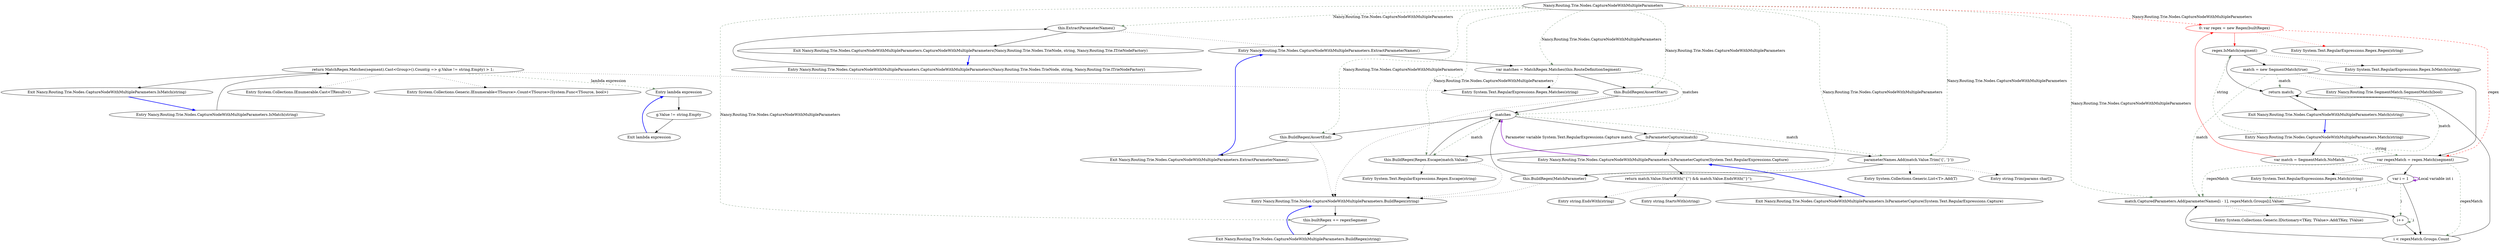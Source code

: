 digraph  {
n50 [label="Nancy.Routing.Trie.Nodes.CaptureNodeWithMultipleParameters", span=""];
n0 [cluster="Nancy.Routing.Trie.Nodes.CaptureNodeWithMultipleParameters.CaptureNodeWithMultipleParameters(Nancy.Routing.Trie.Nodes.TrieNode, string, Nancy.Routing.Trie.ITrieNodeFactory)", label="Entry Nancy.Routing.Trie.Nodes.CaptureNodeWithMultipleParameters.CaptureNodeWithMultipleParameters(Nancy.Routing.Trie.Nodes.TrieNode, string, Nancy.Routing.Trie.ITrieNodeFactory)", span="31-31"];
n1 [cluster="Nancy.Routing.Trie.Nodes.CaptureNodeWithMultipleParameters.CaptureNodeWithMultipleParameters(Nancy.Routing.Trie.Nodes.TrieNode, string, Nancy.Routing.Trie.ITrieNodeFactory)", label="this.ExtractParameterNames()", span="34-34"];
n2 [cluster="Nancy.Routing.Trie.Nodes.CaptureNodeWithMultipleParameters.CaptureNodeWithMultipleParameters(Nancy.Routing.Trie.Nodes.TrieNode, string, Nancy.Routing.Trie.ITrieNodeFactory)", label="Exit Nancy.Routing.Trie.Nodes.CaptureNodeWithMultipleParameters.CaptureNodeWithMultipleParameters(Nancy.Routing.Trie.Nodes.TrieNode, string, Nancy.Routing.Trie.ITrieNodeFactory)", span="31-31"];
n3 [cluster="Nancy.Routing.Trie.Nodes.CaptureNodeWithMultipleParameters.ExtractParameterNames()", label="Entry Nancy.Routing.Trie.Nodes.CaptureNodeWithMultipleParameters.ExtractParameterNames()", span="85-85"];
n4 [cluster="Nancy.Routing.Trie.Nodes.CaptureNodeWithMultipleParameters.IsMatch(string)", label="Entry Nancy.Routing.Trie.Nodes.CaptureNodeWithMultipleParameters.IsMatch(string)", span="42-42"];
n5 [cluster="Nancy.Routing.Trie.Nodes.CaptureNodeWithMultipleParameters.IsMatch(string)", label="return MatchRegex.Matches(segment).Cast<Group>().Count(g => g.Value != string.Empty) > 1;", span="44-44"];
n6 [cluster="Nancy.Routing.Trie.Nodes.CaptureNodeWithMultipleParameters.IsMatch(string)", label="Exit Nancy.Routing.Trie.Nodes.CaptureNodeWithMultipleParameters.IsMatch(string)", span="42-42"];
n7 [cluster="System.Text.RegularExpressions.Regex.Matches(string)", label="Entry System.Text.RegularExpressions.Regex.Matches(string)", span="0-0"];
n8 [cluster="System.Collections.IEnumerable.Cast<TResult>()", label="Entry System.Collections.IEnumerable.Cast<TResult>()", span="0-0"];
n9 [cluster="System.Collections.Generic.IEnumerable<TSource>.Count<TSource>(System.Func<TSource, bool>)", label="Entry System.Collections.Generic.IEnumerable<TSource>.Count<TSource>(System.Func<TSource, bool>)", span="0-0"];
n10 [cluster="lambda expression", label="Entry lambda expression", span="44-44"];
n11 [cluster="lambda expression", label="g.Value != string.Empty", span="44-44"];
n12 [cluster="lambda expression", label="Exit lambda expression", span="44-44"];
n13 [cluster="Nancy.Routing.Trie.Nodes.CaptureNodeWithMultipleParameters.IsParameterCapture(System.Text.RegularExpressions.Capture)", label="Entry Nancy.Routing.Trie.Nodes.CaptureNodeWithMultipleParameters.IsParameterCapture(System.Text.RegularExpressions.Capture)", span="47-47"];
n14 [cluster="Nancy.Routing.Trie.Nodes.CaptureNodeWithMultipleParameters.IsParameterCapture(System.Text.RegularExpressions.Capture)", label="return match.Value.StartsWith(''{'') && match.Value.EndsWith(''}'');", span="49-49"];
n15 [cluster="Nancy.Routing.Trie.Nodes.CaptureNodeWithMultipleParameters.IsParameterCapture(System.Text.RegularExpressions.Capture)", label="Exit Nancy.Routing.Trie.Nodes.CaptureNodeWithMultipleParameters.IsParameterCapture(System.Text.RegularExpressions.Capture)", span="47-47"];
n16 [cluster="string.StartsWith(string)", label="Entry string.StartsWith(string)", span="0-0"];
n17 [cluster="string.EndsWith(string)", label="Entry string.EndsWith(string)", span="0-0"];
n18 [cluster="Nancy.Routing.Trie.Nodes.CaptureNodeWithMultipleParameters.Match(string)", label="Entry Nancy.Routing.Trie.Nodes.CaptureNodeWithMultipleParameters.Match(string)", span="65-65"];
n19 [cluster="Nancy.Routing.Trie.Nodes.CaptureNodeWithMultipleParameters.Match(string)", label="var match = SegmentMatch.NoMatch", span="67-67"];
n21 [cluster="Nancy.Routing.Trie.Nodes.CaptureNodeWithMultipleParameters.Match(string)", label="regex.IsMatch(segment)", span="70-70"];
n23 [cluster="Nancy.Routing.Trie.Nodes.CaptureNodeWithMultipleParameters.Match(string)", label="var regexMatch = regex.Match(segment)", span="73-73"];
n20 [cluster="Nancy.Routing.Trie.Nodes.CaptureNodeWithMultipleParameters.Match(string)", color=red, community=0, label="0: var regex = new Regex(builtRegex)", span="68-68"];
n28 [cluster="Nancy.Routing.Trie.Nodes.CaptureNodeWithMultipleParameters.Match(string)", label="return match;", span="79-79"];
n30 [cluster="System.Text.RegularExpressions.Regex.Regex(string)", label="Entry System.Text.RegularExpressions.Regex.Regex(string)", span="0-0"];
n22 [cluster="Nancy.Routing.Trie.Nodes.CaptureNodeWithMultipleParameters.Match(string)", label="match = new SegmentMatch(true)", span="72-72"];
n31 [cluster="System.Text.RegularExpressions.Regex.IsMatch(string)", label="Entry System.Text.RegularExpressions.Regex.IsMatch(string)", span="0-0"];
n32 [cluster="Nancy.Routing.Trie.SegmentMatch.SegmentMatch(bool)", label="Entry Nancy.Routing.Trie.SegmentMatch.SegmentMatch(bool)", span="26-26"];
n26 [cluster="Nancy.Routing.Trie.Nodes.CaptureNodeWithMultipleParameters.Match(string)", label="match.CapturedParameters.Add(parameterNames[i - 1], regexMatch.Groups[i].Value)", span="76-76"];
n24 [cluster="Nancy.Routing.Trie.Nodes.CaptureNodeWithMultipleParameters.Match(string)", label="var i = 1", span="74-74"];
n33 [cluster="System.Text.RegularExpressions.Regex.Match(string)", label="Entry System.Text.RegularExpressions.Regex.Match(string)", span="0-0"];
n25 [cluster="Nancy.Routing.Trie.Nodes.CaptureNodeWithMultipleParameters.Match(string)", label="i < regexMatch.Groups.Count", span="74-74"];
n27 [cluster="Nancy.Routing.Trie.Nodes.CaptureNodeWithMultipleParameters.Match(string)", label="i++", span="74-74"];
n34 [cluster="System.Collections.Generic.IDictionary<TKey, TValue>.Add(TKey, TValue)", label="Entry System.Collections.Generic.IDictionary<TKey, TValue>.Add(TKey, TValue)", span="0-0"];
n29 [cluster="Nancy.Routing.Trie.Nodes.CaptureNodeWithMultipleParameters.Match(string)", label="Exit Nancy.Routing.Trie.Nodes.CaptureNodeWithMultipleParameters.Match(string)", span="65-65"];
n35 [cluster="Nancy.Routing.Trie.Nodes.CaptureNodeWithMultipleParameters.ExtractParameterNames()", label="var matches = MatchRegex.Matches(this.RouteDefinitionSegment)", span="87-87"];
n36 [cluster="Nancy.Routing.Trie.Nodes.CaptureNodeWithMultipleParameters.ExtractParameterNames()", label="this.BuildRegex(AssertStart)", span="88-88"];
n37 [cluster="Nancy.Routing.Trie.Nodes.CaptureNodeWithMultipleParameters.ExtractParameterNames()", label=matches, span="89-89"];
n44 [cluster="Nancy.Routing.Trie.Nodes.CaptureNodeWithMultipleParameters.BuildRegex(string)", label="Entry Nancy.Routing.Trie.Nodes.CaptureNodeWithMultipleParameters.BuildRegex(string)", span="104-104"];
n38 [cluster="Nancy.Routing.Trie.Nodes.CaptureNodeWithMultipleParameters.ExtractParameterNames()", label="IsParameterCapture(match)", span="91-91"];
n42 [cluster="Nancy.Routing.Trie.Nodes.CaptureNodeWithMultipleParameters.ExtractParameterNames()", label="this.BuildRegex(AssertEnd)", span="101-101"];
n39 [cluster="Nancy.Routing.Trie.Nodes.CaptureNodeWithMultipleParameters.ExtractParameterNames()", label="parameterNames.Add(match.Value.Trim('{', '}'))", span="93-93"];
n41 [cluster="Nancy.Routing.Trie.Nodes.CaptureNodeWithMultipleParameters.ExtractParameterNames()", label="this.BuildRegex(Regex.Escape(match.Value))", span="98-98"];
n40 [cluster="Nancy.Routing.Trie.Nodes.CaptureNodeWithMultipleParameters.ExtractParameterNames()", label="this.BuildRegex(MatchParameter)", span="94-94"];
n45 [cluster="string.Trim(params char[])", label="Entry string.Trim(params char[])", span="0-0"];
n46 [cluster="System.Collections.Generic.List<T>.Add(T)", label="Entry System.Collections.Generic.List<T>.Add(T)", span="0-0"];
n47 [cluster="System.Text.RegularExpressions.Regex.Escape(string)", label="Entry System.Text.RegularExpressions.Regex.Escape(string)", span="0-0"];
n43 [cluster="Nancy.Routing.Trie.Nodes.CaptureNodeWithMultipleParameters.ExtractParameterNames()", label="Exit Nancy.Routing.Trie.Nodes.CaptureNodeWithMultipleParameters.ExtractParameterNames()", span="85-85"];
n48 [cluster="Nancy.Routing.Trie.Nodes.CaptureNodeWithMultipleParameters.BuildRegex(string)", label="this.builtRegex += regexSegment", span="106-106"];
n49 [cluster="Nancy.Routing.Trie.Nodes.CaptureNodeWithMultipleParameters.BuildRegex(string)", label="Exit Nancy.Routing.Trie.Nodes.CaptureNodeWithMultipleParameters.BuildRegex(string)", span="104-104"];
n50 -> n1  [color=darkseagreen4, key=1, label="Nancy.Routing.Trie.Nodes.CaptureNodeWithMultipleParameters", style=dashed];
n50 -> n20  [color=red, key=1, label="Nancy.Routing.Trie.Nodes.CaptureNodeWithMultipleParameters", style=dashed];
n50 -> n26  [color=darkseagreen4, key=1, label="Nancy.Routing.Trie.Nodes.CaptureNodeWithMultipleParameters", style=dashed];
n50 -> n35  [color=darkseagreen4, key=1, label="Nancy.Routing.Trie.Nodes.CaptureNodeWithMultipleParameters", style=dashed];
n50 -> n36  [color=darkseagreen4, key=1, label="Nancy.Routing.Trie.Nodes.CaptureNodeWithMultipleParameters", style=dashed];
n50 -> n39  [color=darkseagreen4, key=1, label="Nancy.Routing.Trie.Nodes.CaptureNodeWithMultipleParameters", style=dashed];
n50 -> n40  [color=darkseagreen4, key=1, label="Nancy.Routing.Trie.Nodes.CaptureNodeWithMultipleParameters", style=dashed];
n50 -> n41  [color=darkseagreen4, key=1, label="Nancy.Routing.Trie.Nodes.CaptureNodeWithMultipleParameters", style=dashed];
n50 -> n42  [color=darkseagreen4, key=1, label="Nancy.Routing.Trie.Nodes.CaptureNodeWithMultipleParameters", style=dashed];
n50 -> n48  [color=darkseagreen4, key=1, label="Nancy.Routing.Trie.Nodes.CaptureNodeWithMultipleParameters", style=dashed];
n0 -> n1  [key=0, style=solid];
n1 -> n2  [key=0, style=solid];
n1 -> n3  [key=2, style=dotted];
n2 -> n0  [color=blue, key=0, style=bold];
n3 -> n35  [key=0, style=solid];
n4 -> n5  [key=0, style=solid];
n5 -> n6  [key=0, style=solid];
n5 -> n7  [key=2, style=dotted];
n5 -> n8  [key=2, style=dotted];
n5 -> n9  [key=2, style=dotted];
n5 -> n10  [color=darkseagreen4, key=1, label="lambda expression", style=dashed];
n6 -> n4  [color=blue, key=0, style=bold];
n10 -> n11  [key=0, style=solid];
n11 -> n12  [key=0, style=solid];
n12 -> n10  [color=blue, key=0, style=bold];
n13 -> n14  [key=0, style=solid];
n13 -> n37  [color=darkorchid, key=3, label="Parameter variable System.Text.RegularExpressions.Capture match", style=bold];
n14 -> n15  [key=0, style=solid];
n14 -> n16  [key=2, style=dotted];
n14 -> n17  [key=2, style=dotted];
n15 -> n13  [color=blue, key=0, style=bold];
n18 -> n19  [key=0, style=solid];
n18 -> n21  [color=darkseagreen4, key=1, label=string, style=dashed];
n18 -> n23  [color=darkseagreen4, key=1, label=string, style=dashed];
n19 -> n20  [color=red, key=0, style=solid];
n19 -> n28  [color=darkseagreen4, key=1, label=match, style=dashed];
n21 -> n22  [key=0, style=solid];
n21 -> n28  [key=0, style=solid];
n21 -> n31  [key=2, style=dotted];
n23 -> n24  [key=0, style=solid];
n23 -> n33  [key=2, style=dotted];
n23 -> n25  [color=darkseagreen4, key=1, label=regexMatch, style=dashed];
n23 -> n26  [color=darkseagreen4, key=1, label=regexMatch, style=dashed];
n20 -> n21  [color=red, key=0, style=solid];
n20 -> n30  [color=red, key=2, style=dotted];
n20 -> n23  [color=red, key=1, label=regex, style=dashed];
n28 -> n29  [key=0, style=solid];
n22 -> n23  [key=0, style=solid];
n22 -> n32  [key=2, style=dotted];
n22 -> n26  [color=darkseagreen4, key=1, label=match, style=dashed];
n22 -> n28  [color=darkseagreen4, key=1, label=match, style=dashed];
n26 -> n27  [key=0, style=solid];
n26 -> n34  [key=2, style=dotted];
n24 -> n25  [key=0, style=solid];
n24 -> n26  [color=darkseagreen4, key=1, label=i, style=dashed];
n24 -> n27  [color=darkseagreen4, key=1, label=i, style=dashed];
n24 -> n24  [color=darkorchid, key=3, label="Local variable int i", style=bold];
n25 -> n26  [key=0, style=solid];
n25 -> n28  [key=0, style=solid];
n27 -> n25  [key=0, style=solid];
n27 -> n27  [color=darkseagreen4, key=1, label=i, style=dashed];
n29 -> n18  [color=blue, key=0, style=bold];
n35 -> n36  [key=0, style=solid];
n35 -> n7  [key=2, style=dotted];
n35 -> n37  [color=darkseagreen4, key=1, label=matches, style=dashed];
n36 -> n37  [key=0, style=solid];
n36 -> n44  [key=2, style=dotted];
n37 -> n38  [key=0, style=solid];
n37 -> n42  [key=0, style=solid];
n37 -> n39  [color=darkseagreen4, key=1, label=match, style=dashed];
n37 -> n41  [color=darkseagreen4, key=1, label=match, style=dashed];
n44 -> n48  [key=0, style=solid];
n38 -> n39  [key=0, style=solid];
n38 -> n41  [key=0, style=solid];
n38 -> n13  [key=2, style=dotted];
n42 -> n43  [key=0, style=solid];
n42 -> n44  [key=2, style=dotted];
n39 -> n40  [key=0, style=solid];
n39 -> n45  [key=2, style=dotted];
n39 -> n46  [key=2, style=dotted];
n41 -> n37  [key=0, style=solid];
n41 -> n47  [key=2, style=dotted];
n41 -> n44  [key=2, style=dotted];
n40 -> n37  [key=0, style=solid];
n40 -> n44  [key=2, style=dotted];
n43 -> n3  [color=blue, key=0, style=bold];
n48 -> n49  [key=0, style=solid];
n49 -> n44  [color=blue, key=0, style=bold];
}
